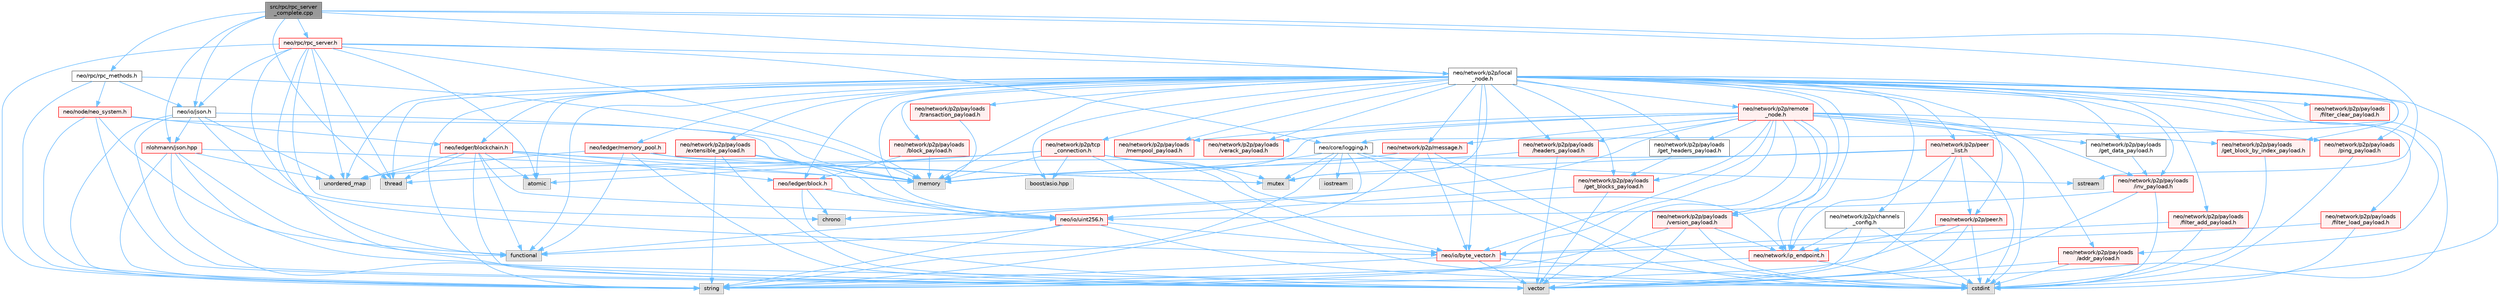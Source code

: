 digraph "src/rpc/rpc_server_complete.cpp"
{
 // LATEX_PDF_SIZE
  bgcolor="transparent";
  edge [fontname=Helvetica,fontsize=10,labelfontname=Helvetica,labelfontsize=10];
  node [fontname=Helvetica,fontsize=10,shape=box,height=0.2,width=0.4];
  Node1 [id="Node000001",label="src/rpc/rpc_server\l_complete.cpp",height=0.2,width=0.4,color="gray40", fillcolor="grey60", style="filled", fontcolor="black",tooltip=" "];
  Node1 -> Node2 [id="edge1_Node000001_Node000002",color="steelblue1",style="solid",tooltip=" "];
  Node2 [id="Node000002",label="neo/core/logging.h",height=0.2,width=0.4,color="grey40", fillcolor="white", style="filled",URL="$core_2logging_8h.html",tooltip=" "];
  Node2 -> Node3 [id="edge2_Node000002_Node000003",color="steelblue1",style="solid",tooltip=" "];
  Node3 [id="Node000003",label="chrono",height=0.2,width=0.4,color="grey60", fillcolor="#E0E0E0", style="filled",tooltip=" "];
  Node2 -> Node4 [id="edge3_Node000002_Node000004",color="steelblue1",style="solid",tooltip=" "];
  Node4 [id="Node000004",label="cstdint",height=0.2,width=0.4,color="grey60", fillcolor="#E0E0E0", style="filled",tooltip=" "];
  Node2 -> Node5 [id="edge4_Node000002_Node000005",color="steelblue1",style="solid",tooltip=" "];
  Node5 [id="Node000005",label="memory",height=0.2,width=0.4,color="grey60", fillcolor="#E0E0E0", style="filled",tooltip=" "];
  Node2 -> Node6 [id="edge5_Node000002_Node000006",color="steelblue1",style="solid",tooltip=" "];
  Node6 [id="Node000006",label="sstream",height=0.2,width=0.4,color="grey60", fillcolor="#E0E0E0", style="filled",tooltip=" "];
  Node2 -> Node7 [id="edge6_Node000002_Node000007",color="steelblue1",style="solid",tooltip=" "];
  Node7 [id="Node000007",label="string",height=0.2,width=0.4,color="grey60", fillcolor="#E0E0E0", style="filled",tooltip=" "];
  Node2 -> Node8 [id="edge7_Node000002_Node000008",color="steelblue1",style="solid",tooltip=" "];
  Node8 [id="Node000008",label="iostream",height=0.2,width=0.4,color="grey60", fillcolor="#E0E0E0", style="filled",tooltip=" "];
  Node2 -> Node9 [id="edge8_Node000002_Node000009",color="steelblue1",style="solid",tooltip=" "];
  Node9 [id="Node000009",label="mutex",height=0.2,width=0.4,color="grey60", fillcolor="#E0E0E0", style="filled",tooltip=" "];
  Node1 -> Node10 [id="edge9_Node000001_Node000010",color="steelblue1",style="solid",tooltip=" "];
  Node10 [id="Node000010",label="neo/io/json.h",height=0.2,width=0.4,color="grey40", fillcolor="white", style="filled",URL="$io_2json_8h.html",tooltip=" "];
  Node10 -> Node11 [id="edge10_Node000010_Node000011",color="steelblue1",style="solid",tooltip=" "];
  Node11 [id="Node000011",label="neo/io/byte_vector.h",height=0.2,width=0.4,color="red", fillcolor="#FFF0F0", style="filled",URL="$io_2byte__vector_8h.html",tooltip=" "];
  Node11 -> Node4 [id="edge11_Node000011_Node000004",color="steelblue1",style="solid",tooltip=" "];
  Node11 -> Node7 [id="edge12_Node000011_Node000007",color="steelblue1",style="solid",tooltip=" "];
  Node11 -> Node15 [id="edge13_Node000011_Node000015",color="steelblue1",style="solid",tooltip=" "];
  Node15 [id="Node000015",label="vector",height=0.2,width=0.4,color="grey60", fillcolor="#E0E0E0", style="filled",tooltip=" "];
  Node10 -> Node5 [id="edge14_Node000010_Node000005",color="steelblue1",style="solid",tooltip=" "];
  Node10 -> Node16 [id="edge15_Node000010_Node000016",color="steelblue1",style="solid",tooltip=" "];
  Node16 [id="Node000016",label="nlohmann/json.hpp",height=0.2,width=0.4,color="red", fillcolor="#FFF0F0", style="filled",URL="$json_8hpp.html",tooltip=" "];
  Node16 -> Node19 [id="edge16_Node000016_Node000019",color="steelblue1",style="solid",tooltip=" "];
  Node19 [id="Node000019",label="functional",height=0.2,width=0.4,color="grey60", fillcolor="#E0E0E0", style="filled",tooltip=" "];
  Node16 -> Node5 [id="edge17_Node000016_Node000005",color="steelblue1",style="solid",tooltip=" "];
  Node16 -> Node7 [id="edge18_Node000016_Node000007",color="steelblue1",style="solid",tooltip=" "];
  Node16 -> Node15 [id="edge19_Node000016_Node000015",color="steelblue1",style="solid",tooltip=" "];
  Node16 -> Node29 [id="edge20_Node000016_Node000029",color="steelblue1",style="solid",tooltip=" "];
  Node29 [id="Node000029",label="unordered_map",height=0.2,width=0.4,color="grey60", fillcolor="#E0E0E0", style="filled",tooltip=" "];
  Node16 -> Node4 [id="edge21_Node000016_Node000004",color="steelblue1",style="solid",tooltip=" "];
  Node10 -> Node7 [id="edge22_Node000010_Node000007",color="steelblue1",style="solid",tooltip=" "];
  Node10 -> Node29 [id="edge23_Node000010_Node000029",color="steelblue1",style="solid",tooltip=" "];
  Node10 -> Node15 [id="edge24_Node000010_Node000015",color="steelblue1",style="solid",tooltip=" "];
  Node1 -> Node45 [id="edge25_Node000001_Node000045",color="steelblue1",style="solid",tooltip=" "];
  Node45 [id="Node000045",label="neo/network/p2p/local\l_node.h",height=0.2,width=0.4,color="grey40", fillcolor="white", style="filled",URL="$local__node_8h.html",tooltip=" "];
  Node45 -> Node11 [id="edge26_Node000045_Node000011",color="steelblue1",style="solid",tooltip=" "];
  Node45 -> Node46 [id="edge27_Node000045_Node000046",color="steelblue1",style="solid",tooltip=" "];
  Node46 [id="Node000046",label="neo/io/uint256.h",height=0.2,width=0.4,color="red", fillcolor="#FFF0F0", style="filled",URL="$uint256_8h.html",tooltip=" "];
  Node46 -> Node11 [id="edge28_Node000046_Node000011",color="steelblue1",style="solid",tooltip=" "];
  Node46 -> Node4 [id="edge29_Node000046_Node000004",color="steelblue1",style="solid",tooltip=" "];
  Node46 -> Node19 [id="edge30_Node000046_Node000019",color="steelblue1",style="solid",tooltip=" "];
  Node46 -> Node7 [id="edge31_Node000046_Node000007",color="steelblue1",style="solid",tooltip=" "];
  Node45 -> Node48 [id="edge32_Node000045_Node000048",color="steelblue1",style="solid",tooltip=" "];
  Node48 [id="Node000048",label="neo/ledger/block.h",height=0.2,width=0.4,color="red", fillcolor="#FFF0F0", style="filled",URL="$ledger_2block_8h.html",tooltip=" "];
  Node48 -> Node46 [id="edge33_Node000048_Node000046",color="steelblue1",style="solid",tooltip=" "];
  Node48 -> Node3 [id="edge34_Node000048_Node000003",color="steelblue1",style="solid",tooltip=" "];
  Node48 -> Node15 [id="edge35_Node000048_Node000015",color="steelblue1",style="solid",tooltip=" "];
  Node45 -> Node72 [id="edge36_Node000045_Node000072",color="steelblue1",style="solid",tooltip=" "];
  Node72 [id="Node000072",label="neo/ledger/blockchain.h",height=0.2,width=0.4,color="red", fillcolor="#FFF0F0", style="filled",URL="$blockchain_8h.html",tooltip=" "];
  Node72 -> Node48 [id="edge37_Node000072_Node000048",color="steelblue1",style="solid",tooltip=" "];
  Node72 -> Node46 [id="edge38_Node000072_Node000046",color="steelblue1",style="solid",tooltip=" "];
  Node72 -> Node114 [id="edge39_Node000072_Node000114",color="steelblue1",style="solid",tooltip=" "];
  Node114 [id="Node000114",label="atomic",height=0.2,width=0.4,color="grey60", fillcolor="#E0E0E0", style="filled",tooltip=" "];
  Node72 -> Node19 [id="edge40_Node000072_Node000019",color="steelblue1",style="solid",tooltip=" "];
  Node72 -> Node5 [id="edge41_Node000072_Node000005",color="steelblue1",style="solid",tooltip=" "];
  Node72 -> Node9 [id="edge42_Node000072_Node000009",color="steelblue1",style="solid",tooltip=" "];
  Node72 -> Node117 [id="edge43_Node000072_Node000117",color="steelblue1",style="solid",tooltip=" "];
  Node117 [id="Node000117",label="thread",height=0.2,width=0.4,color="grey60", fillcolor="#E0E0E0", style="filled",tooltip=" "];
  Node72 -> Node29 [id="edge44_Node000072_Node000029",color="steelblue1",style="solid",tooltip=" "];
  Node72 -> Node15 [id="edge45_Node000072_Node000015",color="steelblue1",style="solid",tooltip=" "];
  Node45 -> Node118 [id="edge46_Node000045_Node000118",color="steelblue1",style="solid",tooltip=" "];
  Node118 [id="Node000118",label="neo/ledger/memory_pool.h",height=0.2,width=0.4,color="red", fillcolor="#FFF0F0", style="filled",URL="$ledger_2memory__pool_8h.html",tooltip=" "];
  Node118 -> Node46 [id="edge47_Node000118_Node000046",color="steelblue1",style="solid",tooltip=" "];
  Node118 -> Node19 [id="edge48_Node000118_Node000019",color="steelblue1",style="solid",tooltip=" "];
  Node118 -> Node9 [id="edge49_Node000118_Node000009",color="steelblue1",style="solid",tooltip=" "];
  Node118 -> Node29 [id="edge50_Node000118_Node000029",color="steelblue1",style="solid",tooltip=" "];
  Node118 -> Node15 [id="edge51_Node000118_Node000015",color="steelblue1",style="solid",tooltip=" "];
  Node45 -> Node121 [id="edge52_Node000045_Node000121",color="steelblue1",style="solid",tooltip=" "];
  Node121 [id="Node000121",label="neo/network/ip_endpoint.h",height=0.2,width=0.4,color="red", fillcolor="#FFF0F0", style="filled",URL="$ip__endpoint_8h.html",tooltip=" "];
  Node121 -> Node4 [id="edge53_Node000121_Node000004",color="steelblue1",style="solid",tooltip=" "];
  Node121 -> Node7 [id="edge54_Node000121_Node000007",color="steelblue1",style="solid",tooltip=" "];
  Node45 -> Node123 [id="edge55_Node000045_Node000123",color="steelblue1",style="solid",tooltip=" "];
  Node123 [id="Node000123",label="neo/network/p2p/channels\l_config.h",height=0.2,width=0.4,color="grey40", fillcolor="white", style="filled",URL="$channels__config_8h.html",tooltip=" "];
  Node123 -> Node121 [id="edge56_Node000123_Node000121",color="steelblue1",style="solid",tooltip=" "];
  Node123 -> Node4 [id="edge57_Node000123_Node000004",color="steelblue1",style="solid",tooltip=" "];
  Node123 -> Node15 [id="edge58_Node000123_Node000015",color="steelblue1",style="solid",tooltip=" "];
  Node45 -> Node124 [id="edge59_Node000045_Node000124",color="steelblue1",style="solid",tooltip=" "];
  Node124 [id="Node000124",label="neo/network/p2p/message.h",height=0.2,width=0.4,color="red", fillcolor="#FFF0F0", style="filled",URL="$message_8h.html",tooltip=" "];
  Node124 -> Node11 [id="edge60_Node000124_Node000011",color="steelblue1",style="solid",tooltip=" "];
  Node124 -> Node4 [id="edge61_Node000124_Node000004",color="steelblue1",style="solid",tooltip=" "];
  Node124 -> Node5 [id="edge62_Node000124_Node000005",color="steelblue1",style="solid",tooltip=" "];
  Node124 -> Node7 [id="edge63_Node000124_Node000007",color="steelblue1",style="solid",tooltip=" "];
  Node45 -> Node127 [id="edge64_Node000045_Node000127",color="steelblue1",style="solid",tooltip=" "];
  Node127 [id="Node000127",label="neo/network/p2p/payloads\l/addr_payload.h",height=0.2,width=0.4,color="red", fillcolor="#FFF0F0", style="filled",URL="$addr__payload_8h.html",tooltip=" "];
  Node127 -> Node4 [id="edge65_Node000127_Node000004",color="steelblue1",style="solid",tooltip=" "];
  Node127 -> Node15 [id="edge66_Node000127_Node000015",color="steelblue1",style="solid",tooltip=" "];
  Node45 -> Node130 [id="edge67_Node000045_Node000130",color="steelblue1",style="solid",tooltip=" "];
  Node130 [id="Node000130",label="neo/network/p2p/payloads\l/block_payload.h",height=0.2,width=0.4,color="red", fillcolor="#FFF0F0", style="filled",URL="$block__payload_8h.html",tooltip=" "];
  Node130 -> Node48 [id="edge68_Node000130_Node000048",color="steelblue1",style="solid",tooltip=" "];
  Node130 -> Node5 [id="edge69_Node000130_Node000005",color="steelblue1",style="solid",tooltip=" "];
  Node45 -> Node131 [id="edge70_Node000045_Node000131",color="steelblue1",style="solid",tooltip=" "];
  Node131 [id="Node000131",label="neo/network/p2p/payloads\l/extensible_payload.h",height=0.2,width=0.4,color="red", fillcolor="#FFF0F0", style="filled",URL="$p2p_2payloads_2extensible__payload_8h.html",tooltip=" "];
  Node131 -> Node46 [id="edge71_Node000131_Node000046",color="steelblue1",style="solid",tooltip=" "];
  Node131 -> Node5 [id="edge72_Node000131_Node000005",color="steelblue1",style="solid",tooltip=" "];
  Node131 -> Node7 [id="edge73_Node000131_Node000007",color="steelblue1",style="solid",tooltip=" "];
  Node131 -> Node15 [id="edge74_Node000131_Node000015",color="steelblue1",style="solid",tooltip=" "];
  Node45 -> Node132 [id="edge75_Node000045_Node000132",color="steelblue1",style="solid",tooltip=" "];
  Node132 [id="Node000132",label="neo/network/p2p/payloads\l/filter_add_payload.h",height=0.2,width=0.4,color="red", fillcolor="#FFF0F0", style="filled",URL="$filter__add__payload_8h.html",tooltip=" "];
  Node132 -> Node11 [id="edge76_Node000132_Node000011",color="steelblue1",style="solid",tooltip=" "];
  Node132 -> Node4 [id="edge77_Node000132_Node000004",color="steelblue1",style="solid",tooltip=" "];
  Node45 -> Node133 [id="edge78_Node000045_Node000133",color="steelblue1",style="solid",tooltip=" "];
  Node133 [id="Node000133",label="neo/network/p2p/payloads\l/filter_clear_payload.h",height=0.2,width=0.4,color="red", fillcolor="#FFF0F0", style="filled",URL="$filter__clear__payload_8h.html",tooltip=" "];
  Node45 -> Node134 [id="edge79_Node000045_Node000134",color="steelblue1",style="solid",tooltip=" "];
  Node134 [id="Node000134",label="neo/network/p2p/payloads\l/filter_load_payload.h",height=0.2,width=0.4,color="red", fillcolor="#FFF0F0", style="filled",URL="$filter__load__payload_8h.html",tooltip=" "];
  Node134 -> Node11 [id="edge80_Node000134_Node000011",color="steelblue1",style="solid",tooltip=" "];
  Node134 -> Node4 [id="edge81_Node000134_Node000004",color="steelblue1",style="solid",tooltip=" "];
  Node45 -> Node135 [id="edge82_Node000045_Node000135",color="steelblue1",style="solid",tooltip=" "];
  Node135 [id="Node000135",label="neo/network/p2p/payloads\l/get_block_by_index_payload.h",height=0.2,width=0.4,color="red", fillcolor="#FFF0F0", style="filled",URL="$get__block__by__index__payload_8h.html",tooltip=" "];
  Node135 -> Node4 [id="edge83_Node000135_Node000004",color="steelblue1",style="solid",tooltip=" "];
  Node45 -> Node136 [id="edge84_Node000045_Node000136",color="steelblue1",style="solid",tooltip=" "];
  Node136 [id="Node000136",label="neo/network/p2p/payloads\l/get_blocks_payload.h",height=0.2,width=0.4,color="red", fillcolor="#FFF0F0", style="filled",URL="$get__blocks__payload_8h.html",tooltip=" "];
  Node136 -> Node46 [id="edge85_Node000136_Node000046",color="steelblue1",style="solid",tooltip=" "];
  Node136 -> Node15 [id="edge86_Node000136_Node000015",color="steelblue1",style="solid",tooltip=" "];
  Node45 -> Node137 [id="edge87_Node000045_Node000137",color="steelblue1",style="solid",tooltip=" "];
  Node137 [id="Node000137",label="neo/network/p2p/payloads\l/get_data_payload.h",height=0.2,width=0.4,color="grey40", fillcolor="white", style="filled",URL="$get__data__payload_8h.html",tooltip=" "];
  Node137 -> Node138 [id="edge88_Node000137_Node000138",color="steelblue1",style="solid",tooltip=" "];
  Node138 [id="Node000138",label="neo/network/p2p/payloads\l/inv_payload.h",height=0.2,width=0.4,color="red", fillcolor="#FFF0F0", style="filled",URL="$inv__payload_8h.html",tooltip=" "];
  Node138 -> Node46 [id="edge89_Node000138_Node000046",color="steelblue1",style="solid",tooltip=" "];
  Node138 -> Node4 [id="edge90_Node000138_Node000004",color="steelblue1",style="solid",tooltip=" "];
  Node138 -> Node15 [id="edge91_Node000138_Node000015",color="steelblue1",style="solid",tooltip=" "];
  Node45 -> Node140 [id="edge92_Node000045_Node000140",color="steelblue1",style="solid",tooltip=" "];
  Node140 [id="Node000140",label="neo/network/p2p/payloads\l/get_headers_payload.h",height=0.2,width=0.4,color="grey40", fillcolor="white", style="filled",URL="$get__headers__payload_8h.html",tooltip=" "];
  Node140 -> Node136 [id="edge93_Node000140_Node000136",color="steelblue1",style="solid",tooltip=" "];
  Node45 -> Node141 [id="edge94_Node000045_Node000141",color="steelblue1",style="solid",tooltip=" "];
  Node141 [id="Node000141",label="neo/network/p2p/payloads\l/headers_payload.h",height=0.2,width=0.4,color="red", fillcolor="#FFF0F0", style="filled",URL="$headers__payload_8h.html",tooltip=" "];
  Node141 -> Node5 [id="edge95_Node000141_Node000005",color="steelblue1",style="solid",tooltip=" "];
  Node141 -> Node15 [id="edge96_Node000141_Node000015",color="steelblue1",style="solid",tooltip=" "];
  Node45 -> Node138 [id="edge97_Node000045_Node000138",color="steelblue1",style="solid",tooltip=" "];
  Node45 -> Node142 [id="edge98_Node000045_Node000142",color="steelblue1",style="solid",tooltip=" "];
  Node142 [id="Node000142",label="neo/network/p2p/payloads\l/mempool_payload.h",height=0.2,width=0.4,color="red", fillcolor="#FFF0F0", style="filled",URL="$mempool__payload_8h.html",tooltip=" "];
  Node45 -> Node143 [id="edge99_Node000045_Node000143",color="steelblue1",style="solid",tooltip=" "];
  Node143 [id="Node000143",label="neo/network/p2p/payloads\l/ping_payload.h",height=0.2,width=0.4,color="red", fillcolor="#FFF0F0", style="filled",URL="$ping__payload_8h.html",tooltip=" "];
  Node143 -> Node4 [id="edge100_Node000143_Node000004",color="steelblue1",style="solid",tooltip=" "];
  Node45 -> Node144 [id="edge101_Node000045_Node000144",color="steelblue1",style="solid",tooltip=" "];
  Node144 [id="Node000144",label="neo/network/p2p/payloads\l/transaction_payload.h",height=0.2,width=0.4,color="red", fillcolor="#FFF0F0", style="filled",URL="$transaction__payload_8h.html",tooltip=" "];
  Node144 -> Node5 [id="edge102_Node000144_Node000005",color="steelblue1",style="solid",tooltip=" "];
  Node45 -> Node145 [id="edge103_Node000045_Node000145",color="steelblue1",style="solid",tooltip=" "];
  Node145 [id="Node000145",label="neo/network/p2p/payloads\l/verack_payload.h",height=0.2,width=0.4,color="red", fillcolor="#FFF0F0", style="filled",URL="$verack__payload_8h.html",tooltip=" "];
  Node45 -> Node146 [id="edge104_Node000045_Node000146",color="steelblue1",style="solid",tooltip=" "];
  Node146 [id="Node000146",label="neo/network/p2p/payloads\l/version_payload.h",height=0.2,width=0.4,color="red", fillcolor="#FFF0F0", style="filled",URL="$version__payload_8h.html",tooltip=" "];
  Node146 -> Node121 [id="edge105_Node000146_Node000121",color="steelblue1",style="solid",tooltip=" "];
  Node146 -> Node4 [id="edge106_Node000146_Node000004",color="steelblue1",style="solid",tooltip=" "];
  Node146 -> Node7 [id="edge107_Node000146_Node000007",color="steelblue1",style="solid",tooltip=" "];
  Node146 -> Node15 [id="edge108_Node000146_Node000015",color="steelblue1",style="solid",tooltip=" "];
  Node45 -> Node149 [id="edge109_Node000045_Node000149",color="steelblue1",style="solid",tooltip=" "];
  Node149 [id="Node000149",label="neo/network/p2p/peer.h",height=0.2,width=0.4,color="red", fillcolor="#FFF0F0", style="filled",URL="$peer_8h.html",tooltip=" "];
  Node149 -> Node121 [id="edge110_Node000149_Node000121",color="steelblue1",style="solid",tooltip=" "];
  Node149 -> Node4 [id="edge111_Node000149_Node000004",color="steelblue1",style="solid",tooltip=" "];
  Node149 -> Node7 [id="edge112_Node000149_Node000007",color="steelblue1",style="solid",tooltip=" "];
  Node149 -> Node15 [id="edge113_Node000149_Node000015",color="steelblue1",style="solid",tooltip=" "];
  Node45 -> Node150 [id="edge114_Node000045_Node000150",color="steelblue1",style="solid",tooltip=" "];
  Node150 [id="Node000150",label="neo/network/p2p/peer\l_list.h",height=0.2,width=0.4,color="red", fillcolor="#FFF0F0", style="filled",URL="$peer__list_8h.html",tooltip=" "];
  Node150 -> Node121 [id="edge115_Node000150_Node000121",color="steelblue1",style="solid",tooltip=" "];
  Node150 -> Node149 [id="edge116_Node000150_Node000149",color="steelblue1",style="solid",tooltip=" "];
  Node150 -> Node4 [id="edge117_Node000150_Node000004",color="steelblue1",style="solid",tooltip=" "];
  Node150 -> Node9 [id="edge118_Node000150_Node000009",color="steelblue1",style="solid",tooltip=" "];
  Node150 -> Node29 [id="edge119_Node000150_Node000029",color="steelblue1",style="solid",tooltip=" "];
  Node150 -> Node15 [id="edge120_Node000150_Node000015",color="steelblue1",style="solid",tooltip=" "];
  Node45 -> Node151 [id="edge121_Node000045_Node000151",color="steelblue1",style="solid",tooltip=" "];
  Node151 [id="Node000151",label="neo/network/p2p/remote\l_node.h",height=0.2,width=0.4,color="red", fillcolor="#FFF0F0", style="filled",URL="$remote__node_8h.html",tooltip=" "];
  Node151 -> Node11 [id="edge122_Node000151_Node000011",color="steelblue1",style="solid",tooltip=" "];
  Node151 -> Node121 [id="edge123_Node000151_Node000121",color="steelblue1",style="solid",tooltip=" "];
  Node151 -> Node124 [id="edge124_Node000151_Node000124",color="steelblue1",style="solid",tooltip=" "];
  Node151 -> Node127 [id="edge125_Node000151_Node000127",color="steelblue1",style="solid",tooltip=" "];
  Node151 -> Node135 [id="edge126_Node000151_Node000135",color="steelblue1",style="solid",tooltip=" "];
  Node151 -> Node136 [id="edge127_Node000151_Node000136",color="steelblue1",style="solid",tooltip=" "];
  Node151 -> Node137 [id="edge128_Node000151_Node000137",color="steelblue1",style="solid",tooltip=" "];
  Node151 -> Node140 [id="edge129_Node000151_Node000140",color="steelblue1",style="solid",tooltip=" "];
  Node151 -> Node141 [id="edge130_Node000151_Node000141",color="steelblue1",style="solid",tooltip=" "];
  Node151 -> Node138 [id="edge131_Node000151_Node000138",color="steelblue1",style="solid",tooltip=" "];
  Node151 -> Node142 [id="edge132_Node000151_Node000142",color="steelblue1",style="solid",tooltip=" "];
  Node151 -> Node143 [id="edge133_Node000151_Node000143",color="steelblue1",style="solid",tooltip=" "];
  Node151 -> Node145 [id="edge134_Node000151_Node000145",color="steelblue1",style="solid",tooltip=" "];
  Node151 -> Node146 [id="edge135_Node000151_Node000146",color="steelblue1",style="solid",tooltip=" "];
  Node151 -> Node4 [id="edge136_Node000151_Node000004",color="steelblue1",style="solid",tooltip=" "];
  Node151 -> Node19 [id="edge137_Node000151_Node000019",color="steelblue1",style="solid",tooltip=" "];
  Node151 -> Node5 [id="edge138_Node000151_Node000005",color="steelblue1",style="solid",tooltip=" "];
  Node151 -> Node7 [id="edge139_Node000151_Node000007",color="steelblue1",style="solid",tooltip=" "];
  Node151 -> Node15 [id="edge140_Node000151_Node000015",color="steelblue1",style="solid",tooltip=" "];
  Node45 -> Node153 [id="edge141_Node000045_Node000153",color="steelblue1",style="solid",tooltip=" "];
  Node153 [id="Node000153",label="neo/network/p2p/tcp\l_connection.h",height=0.2,width=0.4,color="red", fillcolor="#FFF0F0", style="filled",URL="$p2p_2tcp__connection_8h.html",tooltip=" "];
  Node153 -> Node11 [id="edge142_Node000153_Node000011",color="steelblue1",style="solid",tooltip=" "];
  Node153 -> Node121 [id="edge143_Node000153_Node000121",color="steelblue1",style="solid",tooltip=" "];
  Node153 -> Node114 [id="edge144_Node000153_Node000114",color="steelblue1",style="solid",tooltip=" "];
  Node153 -> Node154 [id="edge145_Node000153_Node000154",color="steelblue1",style="solid",tooltip=" "];
  Node154 [id="Node000154",label="boost/asio.hpp",height=0.2,width=0.4,color="grey60", fillcolor="#E0E0E0", style="filled",tooltip=" "];
  Node153 -> Node4 [id="edge146_Node000153_Node000004",color="steelblue1",style="solid",tooltip=" "];
  Node153 -> Node5 [id="edge147_Node000153_Node000005",color="steelblue1",style="solid",tooltip=" "];
  Node153 -> Node9 [id="edge148_Node000153_Node000009",color="steelblue1",style="solid",tooltip=" "];
  Node153 -> Node117 [id="edge149_Node000153_Node000117",color="steelblue1",style="solid",tooltip=" "];
  Node45 -> Node114 [id="edge150_Node000045_Node000114",color="steelblue1",style="solid",tooltip=" "];
  Node45 -> Node154 [id="edge151_Node000045_Node000154",color="steelblue1",style="solid",tooltip=" "];
  Node45 -> Node4 [id="edge152_Node000045_Node000004",color="steelblue1",style="solid",tooltip=" "];
  Node45 -> Node19 [id="edge153_Node000045_Node000019",color="steelblue1",style="solid",tooltip=" "];
  Node45 -> Node5 [id="edge154_Node000045_Node000005",color="steelblue1",style="solid",tooltip=" "];
  Node45 -> Node9 [id="edge155_Node000045_Node000009",color="steelblue1",style="solid",tooltip=" "];
  Node45 -> Node7 [id="edge156_Node000045_Node000007",color="steelblue1",style="solid",tooltip=" "];
  Node45 -> Node117 [id="edge157_Node000045_Node000117",color="steelblue1",style="solid",tooltip=" "];
  Node45 -> Node29 [id="edge158_Node000045_Node000029",color="steelblue1",style="solid",tooltip=" "];
  Node45 -> Node15 [id="edge159_Node000045_Node000015",color="steelblue1",style="solid",tooltip=" "];
  Node1 -> Node155 [id="edge160_Node000001_Node000155",color="steelblue1",style="solid",tooltip=" "];
  Node155 [id="Node000155",label="neo/rpc/rpc_methods.h",height=0.2,width=0.4,color="grey40", fillcolor="white", style="filled",URL="$rpc__methods_8h.html",tooltip=" "];
  Node155 -> Node10 [id="edge161_Node000155_Node000010",color="steelblue1",style="solid",tooltip=" "];
  Node155 -> Node156 [id="edge162_Node000155_Node000156",color="steelblue1",style="solid",tooltip=" "];
  Node156 [id="Node000156",label="neo/node/neo_system.h",height=0.2,width=0.4,color="red", fillcolor="#FFF0F0", style="filled",URL="$node_2neo__system_8h.html",tooltip=" "];
  Node156 -> Node72 [id="edge163_Node000156_Node000072",color="steelblue1",style="solid",tooltip=" "];
  Node156 -> Node19 [id="edge164_Node000156_Node000019",color="steelblue1",style="solid",tooltip=" "];
  Node156 -> Node5 [id="edge165_Node000156_Node000005",color="steelblue1",style="solid",tooltip=" "];
  Node156 -> Node7 [id="edge166_Node000156_Node000007",color="steelblue1",style="solid",tooltip=" "];
  Node156 -> Node15 [id="edge167_Node000156_Node000015",color="steelblue1",style="solid",tooltip=" "];
  Node155 -> Node5 [id="edge168_Node000155_Node000005",color="steelblue1",style="solid",tooltip=" "];
  Node155 -> Node7 [id="edge169_Node000155_Node000007",color="steelblue1",style="solid",tooltip=" "];
  Node1 -> Node172 [id="edge170_Node000001_Node000172",color="steelblue1",style="solid",tooltip=" "];
  Node172 [id="Node000172",label="neo/rpc/rpc_server.h",height=0.2,width=0.4,color="red", fillcolor="#FFF0F0", style="filled",URL="$rpc__server_8h.html",tooltip=" "];
  Node172 -> Node2 [id="edge171_Node000172_Node000002",color="steelblue1",style="solid",tooltip=" "];
  Node172 -> Node10 [id="edge172_Node000172_Node000010",color="steelblue1",style="solid",tooltip=" "];
  Node172 -> Node45 [id="edge173_Node000172_Node000045",color="steelblue1",style="solid",tooltip=" "];
  Node172 -> Node114 [id="edge174_Node000172_Node000114",color="steelblue1",style="solid",tooltip=" "];
  Node172 -> Node3 [id="edge175_Node000172_Node000003",color="steelblue1",style="solid",tooltip=" "];
  Node172 -> Node19 [id="edge176_Node000172_Node000019",color="steelblue1",style="solid",tooltip=" "];
  Node172 -> Node5 [id="edge177_Node000172_Node000005",color="steelblue1",style="solid",tooltip=" "];
  Node172 -> Node7 [id="edge178_Node000172_Node000007",color="steelblue1",style="solid",tooltip=" "];
  Node172 -> Node117 [id="edge179_Node000172_Node000117",color="steelblue1",style="solid",tooltip=" "];
  Node172 -> Node29 [id="edge180_Node000172_Node000029",color="steelblue1",style="solid",tooltip=" "];
  Node172 -> Node15 [id="edge181_Node000172_Node000015",color="steelblue1",style="solid",tooltip=" "];
  Node1 -> Node16 [id="edge182_Node000001_Node000016",color="steelblue1",style="solid",tooltip=" "];
  Node1 -> Node6 [id="edge183_Node000001_Node000006",color="steelblue1",style="solid",tooltip=" "];
  Node1 -> Node117 [id="edge184_Node000001_Node000117",color="steelblue1",style="solid",tooltip=" "];
}
